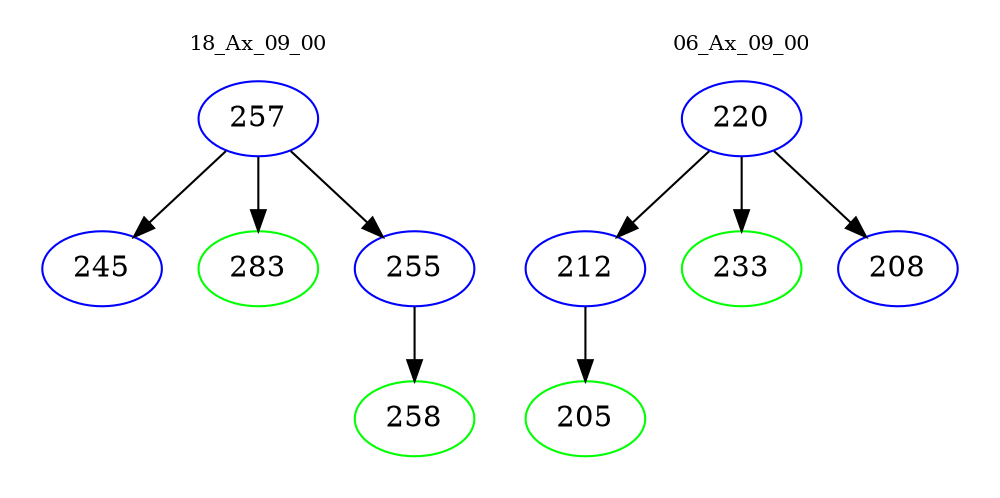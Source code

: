 digraph{
subgraph cluster_0 {
color = white
label = "18_Ax_09_00";
fontsize=10;
T0_257 [label="257", color="blue"]
T0_257 -> T0_245 [color="black"]
T0_245 [label="245", color="blue"]
T0_257 -> T0_283 [color="black"]
T0_283 [label="283", color="green"]
T0_257 -> T0_255 [color="black"]
T0_255 [label="255", color="blue"]
T0_255 -> T0_258 [color="black"]
T0_258 [label="258", color="green"]
}
subgraph cluster_1 {
color = white
label = "06_Ax_09_00";
fontsize=10;
T1_220 [label="220", color="blue"]
T1_220 -> T1_212 [color="black"]
T1_212 [label="212", color="blue"]
T1_212 -> T1_205 [color="black"]
T1_205 [label="205", color="green"]
T1_220 -> T1_233 [color="black"]
T1_233 [label="233", color="green"]
T1_220 -> T1_208 [color="black"]
T1_208 [label="208", color="blue"]
}
}
